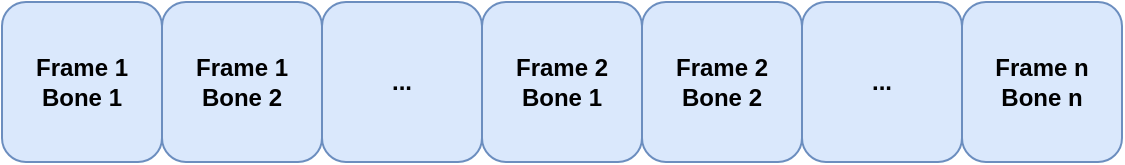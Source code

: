 <mxfile version="12.3.7" type="device" pages="1"><diagram id="KMCvYi8cJkMn99aWt3Ao" name="Page-1"><mxGraphModel dx="1648" dy="1092" grid="1" gridSize="10" guides="1" tooltips="1" connect="1" arrows="1" fold="1" page="1" pageScale="1" pageWidth="850" pageHeight="1100" math="0" shadow="0"><root><mxCell id="0"/><mxCell id="1" parent="0"/><mxCell id="-oS0vZLiRVu4cUkEUIcK-1" value="Frame 1&lt;br style=&quot;font-size: 12px;&quot;&gt;Bone 1" style="rounded=1;whiteSpace=wrap;html=1;fillColor=#dae8fc;strokeColor=#6c8ebf;fontSize=12;fontStyle=1" vertex="1" parent="1"><mxGeometry x="40" y="40" width="80" height="80" as="geometry"/></mxCell><mxCell id="-oS0vZLiRVu4cUkEUIcK-2" value="Frame 1&lt;br style=&quot;font-size: 12px;&quot;&gt;Bone 2" style="rounded=1;whiteSpace=wrap;html=1;fillColor=#dae8fc;strokeColor=#6c8ebf;fontSize=12;fontStyle=1" vertex="1" parent="1"><mxGeometry x="120" y="40" width="80" height="80" as="geometry"/></mxCell><mxCell id="-oS0vZLiRVu4cUkEUIcK-3" value="..." style="rounded=1;whiteSpace=wrap;html=1;fillColor=#dae8fc;strokeColor=#6c8ebf;fontSize=12;fontStyle=1" vertex="1" parent="1"><mxGeometry x="200" y="40" width="80" height="80" as="geometry"/></mxCell><mxCell id="-oS0vZLiRVu4cUkEUIcK-5" value="Frame 2&lt;br style=&quot;font-size: 12px;&quot;&gt;Bone 1" style="rounded=1;whiteSpace=wrap;html=1;fillColor=#dae8fc;strokeColor=#6c8ebf;fontSize=12;fontStyle=1" vertex="1" parent="1"><mxGeometry x="280" y="40" width="80" height="80" as="geometry"/></mxCell><mxCell id="-oS0vZLiRVu4cUkEUIcK-6" value="..." style="rounded=1;whiteSpace=wrap;html=1;fillColor=#dae8fc;strokeColor=#6c8ebf;fontSize=12;fontStyle=1" vertex="1" parent="1"><mxGeometry x="440" y="40" width="80" height="80" as="geometry"/></mxCell><mxCell id="-oS0vZLiRVu4cUkEUIcK-8" value="Frame 2&lt;br style=&quot;font-size: 12px;&quot;&gt;Bone 2" style="rounded=1;whiteSpace=wrap;html=1;fillColor=#dae8fc;strokeColor=#6c8ebf;fontSize=12;fontStyle=1" vertex="1" parent="1"><mxGeometry x="360" y="40" width="80" height="80" as="geometry"/></mxCell><mxCell id="-oS0vZLiRVu4cUkEUIcK-9" value="Frame n&lt;br style=&quot;font-size: 12px;&quot;&gt;Bone n" style="rounded=1;whiteSpace=wrap;html=1;fillColor=#dae8fc;strokeColor=#6c8ebf;fontSize=12;fontStyle=1" vertex="1" parent="1"><mxGeometry x="520" y="40" width="80" height="80" as="geometry"/></mxCell></root></mxGraphModel></diagram></mxfile>